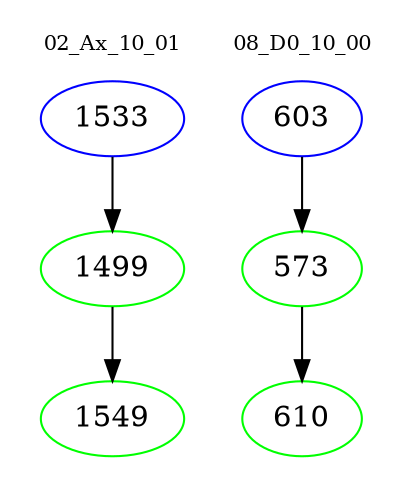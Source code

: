 digraph{
subgraph cluster_0 {
color = white
label = "02_Ax_10_01";
fontsize=10;
T0_1533 [label="1533", color="blue"]
T0_1533 -> T0_1499 [color="black"]
T0_1499 [label="1499", color="green"]
T0_1499 -> T0_1549 [color="black"]
T0_1549 [label="1549", color="green"]
}
subgraph cluster_1 {
color = white
label = "08_D0_10_00";
fontsize=10;
T1_603 [label="603", color="blue"]
T1_603 -> T1_573 [color="black"]
T1_573 [label="573", color="green"]
T1_573 -> T1_610 [color="black"]
T1_610 [label="610", color="green"]
}
}
